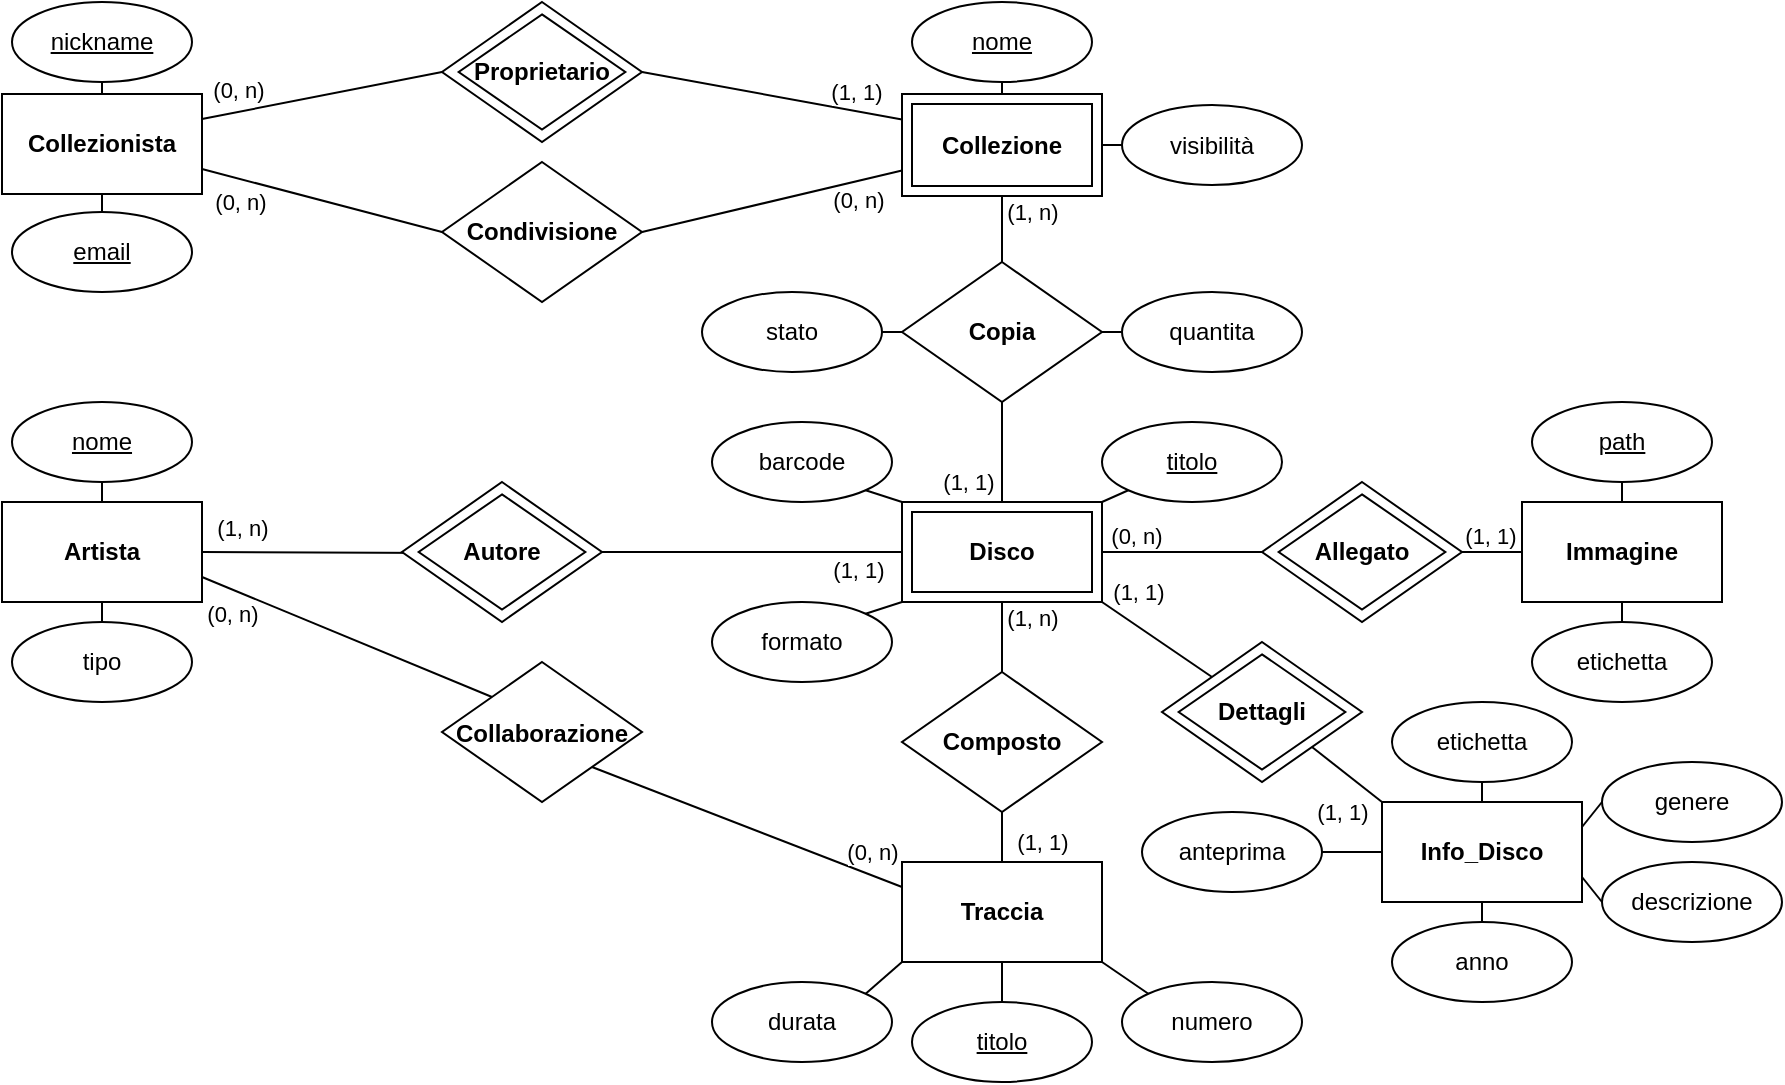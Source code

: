 <mxfile version="21.2.8" type="device">
  <diagram name="Page-1" id="nbumAg16Mz80USyv67v7">
    <mxGraphModel dx="1114" dy="1198" grid="1" gridSize="10" guides="1" tooltips="1" connect="1" arrows="1" fold="1" page="1" pageScale="1" pageWidth="850" pageHeight="1100" math="0" shadow="0">
      <root>
        <mxCell id="0" />
        <mxCell id="1" parent="0" />
        <mxCell id="hZNCGI0Y0nQ4_rWZmWFv-1" value="nickname" style="ellipse;whiteSpace=wrap;html=1;align=center;fontStyle=4;" parent="1" vertex="1">
          <mxGeometry x="75" y="30" width="90" height="40" as="geometry" />
        </mxCell>
        <mxCell id="hZNCGI0Y0nQ4_rWZmWFv-2" value="" style="endArrow=none;html=1;rounded=0;entryX=0.5;entryY=1;entryDx=0;entryDy=0;exitX=0.5;exitY=0;exitDx=0;exitDy=0;" parent="1" source="hZNCGI0Y0nQ4_rWZmWFv-3" target="hZNCGI0Y0nQ4_rWZmWFv-1" edge="1">
          <mxGeometry relative="1" as="geometry">
            <mxPoint x="130" y="141" as="sourcePoint" />
            <mxPoint x="100" y="241" as="targetPoint" />
          </mxGeometry>
        </mxCell>
        <mxCell id="hZNCGI0Y0nQ4_rWZmWFv-3" value="" style="html=1;dashed=0;whiteSpace=wrap;" parent="1" vertex="1">
          <mxGeometry x="70" y="76" width="100" height="50" as="geometry" />
        </mxCell>
        <mxCell id="hZNCGI0Y0nQ4_rWZmWFv-4" value="Collezionista" style="text;html=1;strokeColor=none;fillColor=none;align=center;verticalAlign=middle;whiteSpace=wrap;rounded=0;fontStyle=1;fontSize=12;" parent="1" vertex="1">
          <mxGeometry x="90" y="86" width="60" height="30" as="geometry" />
        </mxCell>
        <mxCell id="hZNCGI0Y0nQ4_rWZmWFv-5" value="&lt;u&gt;email&lt;/u&gt;" style="ellipse;whiteSpace=wrap;html=1;align=center;" parent="1" vertex="1">
          <mxGeometry x="75" y="135" width="90" height="40" as="geometry" />
        </mxCell>
        <mxCell id="hZNCGI0Y0nQ4_rWZmWFv-6" value="" style="endArrow=none;html=1;rounded=0;entryX=0.5;entryY=0;entryDx=0;entryDy=0;exitX=0.5;exitY=1;exitDx=0;exitDy=0;" parent="1" source="hZNCGI0Y0nQ4_rWZmWFv-3" target="hZNCGI0Y0nQ4_rWZmWFv-5" edge="1">
          <mxGeometry relative="1" as="geometry">
            <mxPoint x="200" y="106" as="sourcePoint" />
            <mxPoint x="205" y="171" as="targetPoint" />
          </mxGeometry>
        </mxCell>
        <mxCell id="hZNCGI0Y0nQ4_rWZmWFv-7" value="&lt;u&gt;nome&lt;/u&gt;" style="ellipse;whiteSpace=wrap;html=1;align=center;" parent="1" vertex="1">
          <mxGeometry x="525" y="30" width="90" height="40" as="geometry" />
        </mxCell>
        <mxCell id="hZNCGI0Y0nQ4_rWZmWFv-8" value="" style="endArrow=none;html=1;rounded=0;entryX=0.5;entryY=0;entryDx=0;entryDy=0;exitX=0.5;exitY=1;exitDx=0;exitDy=0;" parent="1" source="hZNCGI0Y0nQ4_rWZmWFv-7" target="hZNCGI0Y0nQ4_rWZmWFv-11" edge="1">
          <mxGeometry relative="1" as="geometry">
            <mxPoint x="800" y="115" as="sourcePoint" />
            <mxPoint x="640" y="105" as="targetPoint" />
          </mxGeometry>
        </mxCell>
        <mxCell id="hZNCGI0Y0nQ4_rWZmWFv-9" value="visibilità" style="ellipse;whiteSpace=wrap;html=1;align=center;" parent="1" vertex="1">
          <mxGeometry x="630" y="81.5" width="90" height="40" as="geometry" />
        </mxCell>
        <mxCell id="hZNCGI0Y0nQ4_rWZmWFv-10" value="" style="endArrow=none;html=1;rounded=0;entryX=1;entryY=0.5;entryDx=0;entryDy=0;exitX=0;exitY=0.5;exitDx=0;exitDy=0;" parent="1" source="hZNCGI0Y0nQ4_rWZmWFv-9" target="hZNCGI0Y0nQ4_rWZmWFv-11" edge="1">
          <mxGeometry relative="1" as="geometry">
            <mxPoint x="750" y="70" as="sourcePoint" />
            <mxPoint x="690" y="130" as="targetPoint" />
          </mxGeometry>
        </mxCell>
        <mxCell id="hZNCGI0Y0nQ4_rWZmWFv-11" value="&lt;b&gt;&lt;font style=&quot;font-size: 12px;&quot;&gt;Collezione&lt;/font&gt;&lt;/b&gt;" style="shape=ext;margin=3;double=1;whiteSpace=wrap;html=1;align=center;" parent="1" vertex="1">
          <mxGeometry x="520" y="76" width="100" height="51" as="geometry" />
        </mxCell>
        <mxCell id="hZNCGI0Y0nQ4_rWZmWFv-12" value="" style="group;fontSize=12;" parent="1" vertex="1" connectable="0">
          <mxGeometry x="290" y="110" width="100" height="70" as="geometry" />
        </mxCell>
        <mxCell id="hZNCGI0Y0nQ4_rWZmWFv-13" value="" style="shape=rhombus;html=1;dashed=0;whiteSpace=wrap;perimeter=rhombusPerimeter;" parent="hZNCGI0Y0nQ4_rWZmWFv-12" vertex="1">
          <mxGeometry width="100" height="70" as="geometry" />
        </mxCell>
        <mxCell id="hZNCGI0Y0nQ4_rWZmWFv-14" value="Condivisione" style="text;html=1;strokeColor=none;fillColor=none;align=center;verticalAlign=middle;whiteSpace=wrap;rounded=0;fontStyle=1;fontSize=12;" parent="hZNCGI0Y0nQ4_rWZmWFv-12" vertex="1">
          <mxGeometry x="25" y="22.647" width="50" height="24.706" as="geometry" />
        </mxCell>
        <mxCell id="hZNCGI0Y0nQ4_rWZmWFv-15" value="" style="group" parent="1" vertex="1" connectable="0">
          <mxGeometry x="290" y="30" width="100" height="70" as="geometry" />
        </mxCell>
        <mxCell id="hZNCGI0Y0nQ4_rWZmWFv-16" value="" style="shape=rhombus;html=1;dashed=0;whiteSpace=wrap;perimeter=rhombusPerimeter;" parent="hZNCGI0Y0nQ4_rWZmWFv-15" vertex="1">
          <mxGeometry width="100" height="70" as="geometry" />
        </mxCell>
        <mxCell id="hZNCGI0Y0nQ4_rWZmWFv-17" value="" style="rhombus;whiteSpace=wrap;html=1;" parent="hZNCGI0Y0nQ4_rWZmWFv-15" vertex="1">
          <mxGeometry x="8.333" y="6.176" width="83.333" height="57.647" as="geometry" />
        </mxCell>
        <mxCell id="hZNCGI0Y0nQ4_rWZmWFv-18" value="Proprietario" style="text;html=1;strokeColor=none;fillColor=none;align=center;verticalAlign=middle;whiteSpace=wrap;rounded=0;fontStyle=1;fontSize=12;" parent="hZNCGI0Y0nQ4_rWZmWFv-15" vertex="1">
          <mxGeometry x="25" y="22.647" width="50" height="24.706" as="geometry" />
        </mxCell>
        <mxCell id="hZNCGI0Y0nQ4_rWZmWFv-19" value="" style="endArrow=none;html=1;rounded=0;entryX=1;entryY=0.25;entryDx=0;entryDy=0;exitX=0;exitY=0.5;exitDx=0;exitDy=0;" parent="1" source="hZNCGI0Y0nQ4_rWZmWFv-16" target="hZNCGI0Y0nQ4_rWZmWFv-3" edge="1">
          <mxGeometry relative="1" as="geometry">
            <mxPoint x="310" y="63" as="sourcePoint" />
            <mxPoint x="170" y="89" as="targetPoint" />
          </mxGeometry>
        </mxCell>
        <mxCell id="hZNCGI0Y0nQ4_rWZmWFv-20" value="(0, n)" style="edgeLabel;html=1;align=center;verticalAlign=middle;resizable=0;points=[];" parent="hZNCGI0Y0nQ4_rWZmWFv-19" vertex="1" connectable="0">
          <mxGeometry x="0.687" y="1" relative="1" as="geometry">
            <mxPoint x="-1" y="-12" as="offset" />
          </mxGeometry>
        </mxCell>
        <mxCell id="hZNCGI0Y0nQ4_rWZmWFv-21" value="" style="endArrow=none;html=1;rounded=0;entryX=1;entryY=0.75;entryDx=0;entryDy=0;exitX=0;exitY=0.5;exitDx=0;exitDy=0;" parent="1" source="hZNCGI0Y0nQ4_rWZmWFv-13" target="hZNCGI0Y0nQ4_rWZmWFv-3" edge="1">
          <mxGeometry relative="1" as="geometry">
            <mxPoint x="320" y="73" as="sourcePoint" />
            <mxPoint x="180" y="99" as="targetPoint" />
          </mxGeometry>
        </mxCell>
        <mxCell id="hZNCGI0Y0nQ4_rWZmWFv-22" value="(0, n)" style="edgeLabel;html=1;align=center;verticalAlign=middle;resizable=0;points=[];" parent="hZNCGI0Y0nQ4_rWZmWFv-21" vertex="1" connectable="0">
          <mxGeometry x="0.516" y="4" relative="1" as="geometry">
            <mxPoint x="-9" y="5" as="offset" />
          </mxGeometry>
        </mxCell>
        <mxCell id="hZNCGI0Y0nQ4_rWZmWFv-23" value="" style="endArrow=none;html=1;rounded=0;entryX=0;entryY=0.25;entryDx=0;entryDy=0;exitX=1;exitY=0.5;exitDx=0;exitDy=0;" parent="1" source="hZNCGI0Y0nQ4_rWZmWFv-16" target="hZNCGI0Y0nQ4_rWZmWFv-11" edge="1">
          <mxGeometry relative="1" as="geometry">
            <mxPoint x="330" y="83" as="sourcePoint" />
            <mxPoint x="190" y="109" as="targetPoint" />
          </mxGeometry>
        </mxCell>
        <mxCell id="hZNCGI0Y0nQ4_rWZmWFv-24" value="(1, 1)" style="edgeLabel;html=1;align=center;verticalAlign=middle;resizable=0;points=[];" parent="hZNCGI0Y0nQ4_rWZmWFv-23" vertex="1" connectable="0">
          <mxGeometry x="0.294" y="-1" relative="1" as="geometry">
            <mxPoint x="23" y="-7" as="offset" />
          </mxGeometry>
        </mxCell>
        <mxCell id="hZNCGI0Y0nQ4_rWZmWFv-25" value="" style="endArrow=none;html=1;rounded=0;entryX=1;entryY=0.5;entryDx=0;entryDy=0;exitX=0;exitY=0.75;exitDx=0;exitDy=0;" parent="1" source="hZNCGI0Y0nQ4_rWZmWFv-11" target="hZNCGI0Y0nQ4_rWZmWFv-13" edge="1">
          <mxGeometry relative="1" as="geometry">
            <mxPoint x="340" y="93" as="sourcePoint" />
            <mxPoint x="200" y="119" as="targetPoint" />
          </mxGeometry>
        </mxCell>
        <mxCell id="hZNCGI0Y0nQ4_rWZmWFv-26" value="(0, n)" style="edgeLabel;html=1;align=center;verticalAlign=middle;resizable=0;points=[];" parent="hZNCGI0Y0nQ4_rWZmWFv-25" vertex="1" connectable="0">
          <mxGeometry x="-0.518" y="1" relative="1" as="geometry">
            <mxPoint x="9" y="6" as="offset" />
          </mxGeometry>
        </mxCell>
        <mxCell id="hZNCGI0Y0nQ4_rWZmWFv-27" value="&lt;b&gt;&lt;font style=&quot;font-size: 12px;&quot;&gt;Disco&lt;/font&gt;&lt;/b&gt;" style="shape=ext;margin=3;double=1;whiteSpace=wrap;html=1;align=center;" parent="1" vertex="1">
          <mxGeometry x="520" y="280" width="100" height="50" as="geometry" />
        </mxCell>
        <mxCell id="hZNCGI0Y0nQ4_rWZmWFv-28" value="" style="group" parent="1" vertex="1" connectable="0">
          <mxGeometry x="520" y="160" width="100" height="70" as="geometry" />
        </mxCell>
        <mxCell id="hZNCGI0Y0nQ4_rWZmWFv-29" value="" style="shape=rhombus;html=1;dashed=0;whiteSpace=wrap;perimeter=rhombusPerimeter;" parent="hZNCGI0Y0nQ4_rWZmWFv-28" vertex="1">
          <mxGeometry width="100.0" height="70" as="geometry" />
        </mxCell>
        <mxCell id="hZNCGI0Y0nQ4_rWZmWFv-30" value="&lt;font style=&quot;font-size: 12px;&quot;&gt;Copia&lt;/font&gt;" style="text;html=1;strokeColor=none;fillColor=none;align=center;verticalAlign=middle;whiteSpace=wrap;rounded=0;fontStyle=1;fontSize=12;" parent="hZNCGI0Y0nQ4_rWZmWFv-28" vertex="1">
          <mxGeometry x="25.0" y="22.647" width="50.0" height="24.706" as="geometry" />
        </mxCell>
        <mxCell id="hZNCGI0Y0nQ4_rWZmWFv-31" value="" style="endArrow=none;html=1;rounded=0;entryX=0.5;entryY=0;entryDx=0;entryDy=0;exitX=0.5;exitY=1;exitDx=0;exitDy=0;" parent="1" source="hZNCGI0Y0nQ4_rWZmWFv-11" target="hZNCGI0Y0nQ4_rWZmWFv-29" edge="1">
          <mxGeometry relative="1" as="geometry">
            <mxPoint x="530" y="124" as="sourcePoint" />
            <mxPoint x="400" y="155" as="targetPoint" />
          </mxGeometry>
        </mxCell>
        <mxCell id="hZNCGI0Y0nQ4_rWZmWFv-32" value="(1, n)" style="edgeLabel;html=1;align=center;verticalAlign=middle;resizable=0;points=[];" parent="hZNCGI0Y0nQ4_rWZmWFv-31" vertex="1" connectable="0">
          <mxGeometry x="-0.455" relative="1" as="geometry">
            <mxPoint x="15" y="-1" as="offset" />
          </mxGeometry>
        </mxCell>
        <mxCell id="hZNCGI0Y0nQ4_rWZmWFv-33" value="" style="endArrow=none;html=1;rounded=0;entryX=0.5;entryY=0;entryDx=0;entryDy=0;exitX=0.5;exitY=1;exitDx=0;exitDy=0;" parent="1" source="hZNCGI0Y0nQ4_rWZmWFv-29" target="hZNCGI0Y0nQ4_rWZmWFv-27" edge="1">
          <mxGeometry relative="1" as="geometry">
            <mxPoint x="540" y="134" as="sourcePoint" />
            <mxPoint x="410" y="165" as="targetPoint" />
          </mxGeometry>
        </mxCell>
        <mxCell id="hZNCGI0Y0nQ4_rWZmWFv-34" value="(1, 1)" style="edgeLabel;html=1;align=center;verticalAlign=middle;resizable=0;points=[];" parent="hZNCGI0Y0nQ4_rWZmWFv-33" vertex="1" connectable="0">
          <mxGeometry x="0.44" y="1" relative="1" as="geometry">
            <mxPoint x="-18" y="4" as="offset" />
          </mxGeometry>
        </mxCell>
        <mxCell id="hZNCGI0Y0nQ4_rWZmWFv-35" value="stato" style="ellipse;whiteSpace=wrap;html=1;align=center;" parent="1" vertex="1">
          <mxGeometry x="420" y="175" width="90" height="40" as="geometry" />
        </mxCell>
        <mxCell id="hZNCGI0Y0nQ4_rWZmWFv-36" value="" style="endArrow=none;html=1;rounded=0;entryX=0;entryY=0.5;entryDx=0;entryDy=0;exitX=1;exitY=0.5;exitDx=0;exitDy=0;" parent="1" source="hZNCGI0Y0nQ4_rWZmWFv-35" target="hZNCGI0Y0nQ4_rWZmWFv-29" edge="1">
          <mxGeometry relative="1" as="geometry">
            <mxPoint x="650" y="112" as="sourcePoint" />
            <mxPoint x="630" y="112" as="targetPoint" />
          </mxGeometry>
        </mxCell>
        <mxCell id="hZNCGI0Y0nQ4_rWZmWFv-39" value="barcode" style="ellipse;whiteSpace=wrap;html=1;align=center;" parent="1" vertex="1">
          <mxGeometry x="425" y="240" width="90" height="40" as="geometry" />
        </mxCell>
        <mxCell id="hZNCGI0Y0nQ4_rWZmWFv-45" value="&lt;u&gt;titolo&lt;/u&gt;" style="ellipse;whiteSpace=wrap;html=1;align=center;" parent="1" vertex="1">
          <mxGeometry x="620" y="240" width="90" height="40" as="geometry" />
        </mxCell>
        <mxCell id="hZNCGI0Y0nQ4_rWZmWFv-46" value="" style="endArrow=none;html=1;rounded=0;entryX=1;entryY=0;entryDx=0;entryDy=0;exitX=0;exitY=1;exitDx=0;exitDy=0;" parent="1" source="hZNCGI0Y0nQ4_rWZmWFv-45" target="hZNCGI0Y0nQ4_rWZmWFv-27" edge="1">
          <mxGeometry relative="1" as="geometry">
            <mxPoint x="650" y="205" as="sourcePoint" />
            <mxPoint x="630" y="205" as="targetPoint" />
          </mxGeometry>
        </mxCell>
        <mxCell id="hZNCGI0Y0nQ4_rWZmWFv-50" value="" style="group" parent="1" vertex="1" connectable="0">
          <mxGeometry x="70" y="280" width="100" height="50" as="geometry" />
        </mxCell>
        <mxCell id="hZNCGI0Y0nQ4_rWZmWFv-51" value="" style="html=1;dashed=0;whiteSpace=wrap;" parent="hZNCGI0Y0nQ4_rWZmWFv-50" vertex="1">
          <mxGeometry width="100" height="50" as="geometry" />
        </mxCell>
        <mxCell id="hZNCGI0Y0nQ4_rWZmWFv-52" value="&lt;b style=&quot;font-size: 12px;&quot;&gt;&lt;font style=&quot;font-size: 12px;&quot;&gt;Artista&lt;/font&gt;&lt;/b&gt;" style="text;html=1;strokeColor=none;fillColor=none;align=center;verticalAlign=middle;whiteSpace=wrap;rounded=0;fontSize=12;" parent="hZNCGI0Y0nQ4_rWZmWFv-50" vertex="1">
          <mxGeometry x="20" y="10" width="60" height="30" as="geometry" />
        </mxCell>
        <mxCell id="hZNCGI0Y0nQ4_rWZmWFv-53" value="" style="endArrow=none;html=1;rounded=0;entryX=1;entryY=0.5;entryDx=0;entryDy=0;exitX=0;exitY=0.5;exitDx=0;exitDy=0;" parent="1" target="hZNCGI0Y0nQ4_rWZmWFv-51" edge="1">
          <mxGeometry relative="1" as="geometry">
            <mxPoint x="290" y="305.5" as="sourcePoint" />
            <mxPoint x="160" y="394" as="targetPoint" />
          </mxGeometry>
        </mxCell>
        <mxCell id="hZNCGI0Y0nQ4_rWZmWFv-54" value="(1, n)" style="edgeLabel;html=1;align=center;verticalAlign=middle;resizable=0;points=[];" parent="hZNCGI0Y0nQ4_rWZmWFv-53" vertex="1" connectable="0">
          <mxGeometry x="0.667" y="1" relative="1" as="geometry">
            <mxPoint y="-13" as="offset" />
          </mxGeometry>
        </mxCell>
        <mxCell id="hZNCGI0Y0nQ4_rWZmWFv-55" value="" style="endArrow=none;html=1;rounded=0;entryX=1;entryY=0.5;entryDx=0;entryDy=0;exitX=0;exitY=0.5;exitDx=0;exitDy=0;" parent="1" source="hZNCGI0Y0nQ4_rWZmWFv-27" target="hZNCGI0Y0nQ4_rWZmWFv-58" edge="1">
          <mxGeometry relative="1" as="geometry">
            <mxPoint x="510" y="374" as="sourcePoint" />
            <mxPoint x="390" y="285.5" as="targetPoint" />
          </mxGeometry>
        </mxCell>
        <mxCell id="hZNCGI0Y0nQ4_rWZmWFv-56" value="(1, 1)" style="edgeLabel;html=1;align=center;verticalAlign=middle;resizable=0;points=[];" parent="hZNCGI0Y0nQ4_rWZmWFv-55" vertex="1" connectable="0">
          <mxGeometry x="-0.708" y="2" relative="1" as="geometry">
            <mxPoint y="7" as="offset" />
          </mxGeometry>
        </mxCell>
        <mxCell id="hZNCGI0Y0nQ4_rWZmWFv-57" value="" style="group" parent="1" vertex="1" connectable="0">
          <mxGeometry x="270" y="270" width="100" height="70" as="geometry" />
        </mxCell>
        <mxCell id="hZNCGI0Y0nQ4_rWZmWFv-58" value="" style="shape=rhombus;html=1;dashed=0;whiteSpace=wrap;perimeter=rhombusPerimeter;" parent="hZNCGI0Y0nQ4_rWZmWFv-57" vertex="1">
          <mxGeometry width="100.0" height="70" as="geometry" />
        </mxCell>
        <mxCell id="hZNCGI0Y0nQ4_rWZmWFv-59" value="" style="rhombus;whiteSpace=wrap;html=1;" parent="hZNCGI0Y0nQ4_rWZmWFv-57" vertex="1">
          <mxGeometry x="8.333" y="6.176" width="83.333" height="57.647" as="geometry" />
        </mxCell>
        <mxCell id="hZNCGI0Y0nQ4_rWZmWFv-60" value="Autore" style="text;html=1;strokeColor=none;fillColor=none;align=center;verticalAlign=middle;whiteSpace=wrap;rounded=0;fontStyle=1;fontSize=12;" parent="hZNCGI0Y0nQ4_rWZmWFv-57" vertex="1">
          <mxGeometry x="25.0" y="22.647" width="50.0" height="24.706" as="geometry" />
        </mxCell>
        <mxCell id="hZNCGI0Y0nQ4_rWZmWFv-61" value="&lt;u&gt;nome&lt;/u&gt;" style="ellipse;whiteSpace=wrap;html=1;align=center;" parent="1" vertex="1">
          <mxGeometry x="75" y="230" width="90" height="40" as="geometry" />
        </mxCell>
        <mxCell id="hZNCGI0Y0nQ4_rWZmWFv-62" value="" style="endArrow=none;html=1;rounded=0;entryX=0.5;entryY=1;entryDx=0;entryDy=0;exitX=0.5;exitY=0;exitDx=0;exitDy=0;" parent="1" source="hZNCGI0Y0nQ4_rWZmWFv-51" target="hZNCGI0Y0nQ4_rWZmWFv-61" edge="1">
          <mxGeometry relative="1" as="geometry">
            <mxPoint x="285" y="236" as="sourcePoint" />
            <mxPoint x="370" y="281" as="targetPoint" />
          </mxGeometry>
        </mxCell>
        <mxCell id="hZNCGI0Y0nQ4_rWZmWFv-72" value="" style="group" parent="1" vertex="1" connectable="0">
          <mxGeometry x="520" y="460" width="100" height="50" as="geometry" />
        </mxCell>
        <mxCell id="hZNCGI0Y0nQ4_rWZmWFv-73" value="" style="html=1;dashed=0;whiteSpace=wrap;" parent="hZNCGI0Y0nQ4_rWZmWFv-72" vertex="1">
          <mxGeometry width="100" height="50" as="geometry" />
        </mxCell>
        <mxCell id="hZNCGI0Y0nQ4_rWZmWFv-74" value="&lt;b style=&quot;font-size: 12px;&quot;&gt;&lt;font style=&quot;font-size: 12px;&quot;&gt;Traccia&lt;/font&gt;&lt;/b&gt;" style="text;html=1;strokeColor=none;fillColor=none;align=center;verticalAlign=middle;whiteSpace=wrap;rounded=0;fontSize=12;" parent="hZNCGI0Y0nQ4_rWZmWFv-72" vertex="1">
          <mxGeometry x="20" y="10" width="60" height="30" as="geometry" />
        </mxCell>
        <mxCell id="hZNCGI0Y0nQ4_rWZmWFv-75" value="" style="group" parent="1" vertex="1" connectable="0">
          <mxGeometry x="520" y="365" width="100" height="70" as="geometry" />
        </mxCell>
        <mxCell id="hZNCGI0Y0nQ4_rWZmWFv-76" value="" style="shape=rhombus;html=1;dashed=0;whiteSpace=wrap;perimeter=rhombusPerimeter;" parent="hZNCGI0Y0nQ4_rWZmWFv-75" vertex="1">
          <mxGeometry width="100.0" height="70" as="geometry" />
        </mxCell>
        <mxCell id="hZNCGI0Y0nQ4_rWZmWFv-77" value="&lt;font style=&quot;font-size: 12px;&quot;&gt;Composto&lt;/font&gt;" style="text;html=1;strokeColor=none;fillColor=none;align=center;verticalAlign=middle;whiteSpace=wrap;rounded=0;fontStyle=1;fontSize=12;" parent="hZNCGI0Y0nQ4_rWZmWFv-75" vertex="1">
          <mxGeometry x="25.0" y="22.647" width="50.0" height="24.706" as="geometry" />
        </mxCell>
        <mxCell id="hZNCGI0Y0nQ4_rWZmWFv-78" value="" style="endArrow=none;html=1;rounded=0;entryX=0.5;entryY=1;entryDx=0;entryDy=0;exitX=0.5;exitY=0;exitDx=0;exitDy=0;" parent="1" source="hZNCGI0Y0nQ4_rWZmWFv-76" target="hZNCGI0Y0nQ4_rWZmWFv-27" edge="1">
          <mxGeometry relative="1" as="geometry">
            <mxPoint x="440" y="370" as="sourcePoint" />
            <mxPoint x="453" y="376" as="targetPoint" />
          </mxGeometry>
        </mxCell>
        <mxCell id="hZNCGI0Y0nQ4_rWZmWFv-79" value="(1, n)" style="edgeLabel;html=1;align=center;verticalAlign=middle;resizable=0;points=[];" parent="hZNCGI0Y0nQ4_rWZmWFv-78" vertex="1" connectable="0">
          <mxGeometry x="0.406" y="-1" relative="1" as="geometry">
            <mxPoint x="14" y="-3" as="offset" />
          </mxGeometry>
        </mxCell>
        <mxCell id="hZNCGI0Y0nQ4_rWZmWFv-80" value="(1, 1)" style="endArrow=none;html=1;rounded=0;entryX=0.5;entryY=0;entryDx=0;entryDy=0;exitX=0.5;exitY=1;exitDx=0;exitDy=0;" parent="1" source="hZNCGI0Y0nQ4_rWZmWFv-76" target="hZNCGI0Y0nQ4_rWZmWFv-73" edge="1">
          <mxGeometry x="0.2" y="20" relative="1" as="geometry">
            <mxPoint x="609" y="435" as="sourcePoint" />
            <mxPoint x="609" y="460" as="targetPoint" />
            <mxPoint as="offset" />
          </mxGeometry>
        </mxCell>
        <mxCell id="hZNCGI0Y0nQ4_rWZmWFv-81" value="numero" style="ellipse;whiteSpace=wrap;html=1;align=center;" parent="1" vertex="1">
          <mxGeometry x="630" y="520" width="90" height="40" as="geometry" />
        </mxCell>
        <mxCell id="hZNCGI0Y0nQ4_rWZmWFv-82" value="&lt;u&gt;titolo&lt;/u&gt;" style="ellipse;whiteSpace=wrap;html=1;align=center;" parent="1" vertex="1">
          <mxGeometry x="525" y="530" width="90" height="40" as="geometry" />
        </mxCell>
        <mxCell id="hZNCGI0Y0nQ4_rWZmWFv-83" value="durata" style="ellipse;whiteSpace=wrap;html=1;align=center;" parent="1" vertex="1">
          <mxGeometry x="425" y="520" width="90" height="40" as="geometry" />
        </mxCell>
        <mxCell id="hZNCGI0Y0nQ4_rWZmWFv-84" value="" style="endArrow=none;html=1;rounded=0;exitX=0.5;exitY=0;exitDx=0;exitDy=0;entryX=0.5;entryY=1;entryDx=0;entryDy=0;" parent="1" source="hZNCGI0Y0nQ4_rWZmWFv-82" target="hZNCGI0Y0nQ4_rWZmWFv-73" edge="1">
          <mxGeometry relative="1" as="geometry">
            <mxPoint x="680" y="490" as="sourcePoint" />
            <mxPoint x="570" y="520" as="targetPoint" />
          </mxGeometry>
        </mxCell>
        <mxCell id="hZNCGI0Y0nQ4_rWZmWFv-85" value="" style="endArrow=none;html=1;rounded=0;entryX=1;entryY=0;entryDx=0;entryDy=0;exitX=0;exitY=1;exitDx=0;exitDy=0;" parent="1" source="hZNCGI0Y0nQ4_rWZmWFv-73" target="hZNCGI0Y0nQ4_rWZmWFv-83" edge="1">
          <mxGeometry relative="1" as="geometry">
            <mxPoint x="680" y="540" as="sourcePoint" />
            <mxPoint x="680" y="579" as="targetPoint" />
          </mxGeometry>
        </mxCell>
        <mxCell id="hZNCGI0Y0nQ4_rWZmWFv-86" value="" style="endArrow=none;html=1;rounded=0;entryX=0;entryY=0;entryDx=0;entryDy=0;exitX=1;exitY=1;exitDx=0;exitDy=0;" parent="1" source="hZNCGI0Y0nQ4_rWZmWFv-73" target="hZNCGI0Y0nQ4_rWZmWFv-81" edge="1">
          <mxGeometry relative="1" as="geometry">
            <mxPoint x="740" y="530" as="sourcePoint" />
            <mxPoint x="740" y="569" as="targetPoint" />
          </mxGeometry>
        </mxCell>
        <mxCell id="hZNCGI0Y0nQ4_rWZmWFv-88" value="" style="endArrow=none;html=1;rounded=0;entryX=1;entryY=1;entryDx=0;entryDy=0;exitX=0;exitY=0;exitDx=0;exitDy=0;" parent="1" source="hZNCGI0Y0nQ4_rWZmWFv-27" target="hZNCGI0Y0nQ4_rWZmWFv-39" edge="1">
          <mxGeometry relative="1" as="geometry">
            <mxPoint x="450" y="410" as="sourcePoint" />
            <mxPoint x="458" y="426" as="targetPoint" />
          </mxGeometry>
        </mxCell>
        <mxCell id="hZNCGI0Y0nQ4_rWZmWFv-91" value="" style="group" parent="1" vertex="1" connectable="0">
          <mxGeometry x="290" y="360" width="100" height="70" as="geometry" />
        </mxCell>
        <mxCell id="hZNCGI0Y0nQ4_rWZmWFv-92" value="" style="shape=rhombus;html=1;dashed=0;whiteSpace=wrap;perimeter=rhombusPerimeter;" parent="hZNCGI0Y0nQ4_rWZmWFv-91" vertex="1">
          <mxGeometry width="100" height="70" as="geometry" />
        </mxCell>
        <mxCell id="hZNCGI0Y0nQ4_rWZmWFv-93" value="&lt;font style=&quot;font-size: 12px;&quot;&gt;Collaborazione&lt;/font&gt;" style="text;html=1;strokeColor=none;fillColor=none;align=center;verticalAlign=middle;whiteSpace=wrap;rounded=0;fontStyle=1;fontSize=14;" parent="hZNCGI0Y0nQ4_rWZmWFv-91" vertex="1">
          <mxGeometry x="25" y="22.647" width="50" height="24.706" as="geometry" />
        </mxCell>
        <mxCell id="hZNCGI0Y0nQ4_rWZmWFv-94" value="" style="endArrow=none;html=1;rounded=0;entryX=1;entryY=1;entryDx=0;entryDy=0;exitX=0;exitY=0.25;exitDx=0;exitDy=0;" parent="1" source="hZNCGI0Y0nQ4_rWZmWFv-73" target="hZNCGI0Y0nQ4_rWZmWFv-92" edge="1">
          <mxGeometry relative="1" as="geometry">
            <mxPoint x="390" y="490" as="sourcePoint" />
            <mxPoint x="255" y="414" as="targetPoint" />
          </mxGeometry>
        </mxCell>
        <mxCell id="hZNCGI0Y0nQ4_rWZmWFv-95" value="(0, n)" style="edgeLabel;html=1;align=center;verticalAlign=middle;resizable=0;points=[];" parent="hZNCGI0Y0nQ4_rWZmWFv-94" vertex="1" connectable="0">
          <mxGeometry x="-0.524" y="-2" relative="1" as="geometry">
            <mxPoint x="21" y="-2" as="offset" />
          </mxGeometry>
        </mxCell>
        <mxCell id="hZNCGI0Y0nQ4_rWZmWFv-96" value="" style="endArrow=none;html=1;rounded=0;entryX=0;entryY=0;entryDx=0;entryDy=0;exitX=1;exitY=0.75;exitDx=0;exitDy=0;" parent="1" source="hZNCGI0Y0nQ4_rWZmWFv-51" target="hZNCGI0Y0nQ4_rWZmWFv-92" edge="1">
          <mxGeometry relative="1" as="geometry">
            <mxPoint x="300" y="490" as="sourcePoint" />
            <mxPoint x="165" y="414" as="targetPoint" />
          </mxGeometry>
        </mxCell>
        <mxCell id="hZNCGI0Y0nQ4_rWZmWFv-97" value="(0, n)" style="edgeLabel;html=1;align=center;verticalAlign=middle;resizable=0;points=[];" parent="hZNCGI0Y0nQ4_rWZmWFv-96" vertex="1" connectable="0">
          <mxGeometry x="-0.494" y="1" relative="1" as="geometry">
            <mxPoint x="-22" y="4" as="offset" />
          </mxGeometry>
        </mxCell>
        <mxCell id="hZNCGI0Y0nQ4_rWZmWFv-98" value="tipo" style="ellipse;whiteSpace=wrap;html=1;align=center;" parent="1" vertex="1">
          <mxGeometry x="75" y="340" width="90" height="40" as="geometry" />
        </mxCell>
        <mxCell id="hZNCGI0Y0nQ4_rWZmWFv-99" value="" style="endArrow=none;html=1;rounded=0;entryX=0.5;entryY=1;entryDx=0;entryDy=0;exitX=0.5;exitY=0;exitDx=0;exitDy=0;" parent="1" source="hZNCGI0Y0nQ4_rWZmWFv-98" target="hZNCGI0Y0nQ4_rWZmWFv-51" edge="1">
          <mxGeometry relative="1" as="geometry">
            <mxPoint x="300" y="315.5" as="sourcePoint" />
            <mxPoint x="180" y="315" as="targetPoint" />
          </mxGeometry>
        </mxCell>
        <mxCell id="pCPA5Jc2Oguk0K-C-mU--1" value="formato" style="ellipse;whiteSpace=wrap;html=1;align=center;" parent="1" vertex="1">
          <mxGeometry x="425" y="330" width="90" height="40" as="geometry" />
        </mxCell>
        <mxCell id="pCPA5Jc2Oguk0K-C-mU--2" value="" style="endArrow=none;html=1;rounded=0;entryX=1;entryY=0;entryDx=0;entryDy=0;exitX=0;exitY=1;exitDx=0;exitDy=0;" parent="1" source="hZNCGI0Y0nQ4_rWZmWFv-27" target="pCPA5Jc2Oguk0K-C-mU--1" edge="1">
          <mxGeometry relative="1" as="geometry">
            <mxPoint x="690" y="300" as="sourcePoint" />
            <mxPoint x="677" y="306" as="targetPoint" />
          </mxGeometry>
        </mxCell>
        <mxCell id="pCPA5Jc2Oguk0K-C-mU--3" value="" style="group" parent="1" vertex="1" connectable="0">
          <mxGeometry x="700" y="270" width="100" height="70" as="geometry" />
        </mxCell>
        <mxCell id="pCPA5Jc2Oguk0K-C-mU--4" value="" style="shape=rhombus;html=1;dashed=0;whiteSpace=wrap;perimeter=rhombusPerimeter;" parent="pCPA5Jc2Oguk0K-C-mU--3" vertex="1">
          <mxGeometry width="100" height="70" as="geometry" />
        </mxCell>
        <mxCell id="pCPA5Jc2Oguk0K-C-mU--5" value="" style="rhombus;whiteSpace=wrap;html=1;" parent="pCPA5Jc2Oguk0K-C-mU--3" vertex="1">
          <mxGeometry x="8.333" y="6.176" width="83.333" height="57.647" as="geometry" />
        </mxCell>
        <mxCell id="pCPA5Jc2Oguk0K-C-mU--6" value="Allegato" style="text;html=1;strokeColor=none;fillColor=none;align=center;verticalAlign=middle;whiteSpace=wrap;rounded=0;fontStyle=1;fontSize=12;" parent="pCPA5Jc2Oguk0K-C-mU--3" vertex="1">
          <mxGeometry x="25" y="22.647" width="50" height="24.706" as="geometry" />
        </mxCell>
        <mxCell id="pCPA5Jc2Oguk0K-C-mU--7" value="" style="endArrow=none;html=1;rounded=0;entryX=0;entryY=0.5;entryDx=0;entryDy=0;exitX=1;exitY=0.5;exitDx=0;exitDy=0;" parent="1" source="hZNCGI0Y0nQ4_rWZmWFv-27" target="pCPA5Jc2Oguk0K-C-mU--4" edge="1">
          <mxGeometry relative="1" as="geometry">
            <mxPoint x="670" y="397.5" as="sourcePoint" />
            <mxPoint x="840" y="431.25" as="targetPoint" />
          </mxGeometry>
        </mxCell>
        <mxCell id="pCPA5Jc2Oguk0K-C-mU--16" value="(0, n)" style="edgeLabel;html=1;align=center;verticalAlign=middle;resizable=0;points=[];" parent="pCPA5Jc2Oguk0K-C-mU--7" vertex="1" connectable="0">
          <mxGeometry x="-0.6" y="-3" relative="1" as="geometry">
            <mxPoint x="1" y="-11" as="offset" />
          </mxGeometry>
        </mxCell>
        <mxCell id="pCPA5Jc2Oguk0K-C-mU--8" value="" style="group" parent="1" vertex="1" connectable="0">
          <mxGeometry x="830" y="280" width="100" height="50" as="geometry" />
        </mxCell>
        <mxCell id="pCPA5Jc2Oguk0K-C-mU--9" value="" style="html=1;dashed=0;whiteSpace=wrap;" parent="pCPA5Jc2Oguk0K-C-mU--8" vertex="1">
          <mxGeometry width="100" height="50" as="geometry" />
        </mxCell>
        <mxCell id="pCPA5Jc2Oguk0K-C-mU--10" value="&lt;b style=&quot;font-size: 12px;&quot;&gt;&lt;font style=&quot;font-size: 12px;&quot;&gt;Immagine&lt;/font&gt;&lt;/b&gt;" style="text;html=1;strokeColor=none;fillColor=none;align=center;verticalAlign=middle;whiteSpace=wrap;rounded=0;fontSize=12;" parent="pCPA5Jc2Oguk0K-C-mU--8" vertex="1">
          <mxGeometry x="20" y="10" width="60" height="30" as="geometry" />
        </mxCell>
        <mxCell id="pCPA5Jc2Oguk0K-C-mU--13" value="" style="endArrow=none;html=1;rounded=0;entryX=0;entryY=0.5;entryDx=0;entryDy=0;exitX=1;exitY=0.5;exitDx=0;exitDy=0;" parent="1" source="pCPA5Jc2Oguk0K-C-mU--4" target="pCPA5Jc2Oguk0K-C-mU--9" edge="1">
          <mxGeometry relative="1" as="geometry">
            <mxPoint x="630" y="315" as="sourcePoint" />
            <mxPoint x="700" y="315" as="targetPoint" />
          </mxGeometry>
        </mxCell>
        <mxCell id="pCPA5Jc2Oguk0K-C-mU--17" value="(1, 1)" style="edgeLabel;html=1;align=center;verticalAlign=middle;resizable=0;points=[];" parent="pCPA5Jc2Oguk0K-C-mU--13" vertex="1" connectable="0">
          <mxGeometry x="0.3" y="1" relative="1" as="geometry">
            <mxPoint x="-6" y="-7" as="offset" />
          </mxGeometry>
        </mxCell>
        <mxCell id="pCPA5Jc2Oguk0K-C-mU--14" value="&lt;u&gt;path&lt;/u&gt;" style="ellipse;whiteSpace=wrap;html=1;align=center;" parent="1" vertex="1">
          <mxGeometry x="835" y="230" width="90" height="40" as="geometry" />
        </mxCell>
        <mxCell id="pCPA5Jc2Oguk0K-C-mU--15" value="etichetta" style="ellipse;whiteSpace=wrap;html=1;align=center;" parent="1" vertex="1">
          <mxGeometry x="835" y="340" width="90" height="40" as="geometry" />
        </mxCell>
        <mxCell id="pCPA5Jc2Oguk0K-C-mU--18" value="" style="endArrow=none;html=1;rounded=0;entryX=0.5;entryY=1;entryDx=0;entryDy=0;exitX=0.5;exitY=0;exitDx=0;exitDy=0;" parent="1" source="pCPA5Jc2Oguk0K-C-mU--15" target="pCPA5Jc2Oguk0K-C-mU--9" edge="1">
          <mxGeometry relative="1" as="geometry">
            <mxPoint x="1025" y="425" as="sourcePoint" />
            <mxPoint x="1025" y="390" as="targetPoint" />
          </mxGeometry>
        </mxCell>
        <mxCell id="pCPA5Jc2Oguk0K-C-mU--19" value="" style="endArrow=none;html=1;rounded=0;entryX=0.5;entryY=1;entryDx=0;entryDy=0;exitX=0.5;exitY=0;exitDx=0;exitDy=0;" parent="1" source="pCPA5Jc2Oguk0K-C-mU--9" target="pCPA5Jc2Oguk0K-C-mU--14" edge="1">
          <mxGeometry relative="1" as="geometry">
            <mxPoint x="1035" y="435" as="sourcePoint" />
            <mxPoint x="1035" y="400" as="targetPoint" />
          </mxGeometry>
        </mxCell>
        <mxCell id="pCPA5Jc2Oguk0K-C-mU--25" value="" style="group" parent="1" vertex="1" connectable="0">
          <mxGeometry x="650" y="350" width="100" height="70" as="geometry" />
        </mxCell>
        <mxCell id="pCPA5Jc2Oguk0K-C-mU--26" value="" style="shape=rhombus;html=1;dashed=0;whiteSpace=wrap;perimeter=rhombusPerimeter;" parent="pCPA5Jc2Oguk0K-C-mU--25" vertex="1">
          <mxGeometry width="100" height="70" as="geometry" />
        </mxCell>
        <mxCell id="pCPA5Jc2Oguk0K-C-mU--27" value="" style="rhombus;whiteSpace=wrap;html=1;" parent="pCPA5Jc2Oguk0K-C-mU--25" vertex="1">
          <mxGeometry x="8.333" y="6.176" width="83.333" height="57.647" as="geometry" />
        </mxCell>
        <mxCell id="pCPA5Jc2Oguk0K-C-mU--28" value="Dettagli" style="text;html=1;strokeColor=none;fillColor=none;align=center;verticalAlign=middle;whiteSpace=wrap;rounded=0;fontStyle=1;fontSize=12;" parent="pCPA5Jc2Oguk0K-C-mU--25" vertex="1">
          <mxGeometry x="25" y="22.647" width="50" height="24.706" as="geometry" />
        </mxCell>
        <mxCell id="pCPA5Jc2Oguk0K-C-mU--29" value="" style="endArrow=none;html=1;rounded=0;entryX=0;entryY=0;entryDx=0;entryDy=0;exitX=1;exitY=1;exitDx=0;exitDy=0;" parent="1" source="hZNCGI0Y0nQ4_rWZmWFv-27" target="pCPA5Jc2Oguk0K-C-mU--26" edge="1">
          <mxGeometry relative="1" as="geometry">
            <mxPoint x="670" y="410" as="sourcePoint" />
            <mxPoint x="720" y="501.25" as="targetPoint" />
          </mxGeometry>
        </mxCell>
        <mxCell id="pCPA5Jc2Oguk0K-C-mU--34" value="(1, 1)" style="edgeLabel;html=1;align=center;verticalAlign=middle;resizable=0;points=[];" parent="pCPA5Jc2Oguk0K-C-mU--29" vertex="1" connectable="0">
          <mxGeometry x="-0.673" relative="1" as="geometry">
            <mxPoint x="9" y="-11" as="offset" />
          </mxGeometry>
        </mxCell>
        <mxCell id="pCPA5Jc2Oguk0K-C-mU--30" value="" style="endArrow=none;html=1;rounded=0;exitX=0;exitY=0;exitDx=0;exitDy=0;entryX=1;entryY=1;entryDx=0;entryDy=0;" parent="1" source="pCPA5Jc2Oguk0K-C-mU--32" target="pCPA5Jc2Oguk0K-C-mU--26" edge="1">
          <mxGeometry relative="1" as="geometry">
            <mxPoint x="680" y="420" as="sourcePoint" />
            <mxPoint x="770" y="440" as="targetPoint" />
          </mxGeometry>
        </mxCell>
        <mxCell id="pCPA5Jc2Oguk0K-C-mU--35" value="(1, 1)" style="edgeLabel;html=1;align=center;verticalAlign=middle;resizable=0;points=[];" parent="pCPA5Jc2Oguk0K-C-mU--30" vertex="1" connectable="0">
          <mxGeometry x="-0.374" y="-1" relative="1" as="geometry">
            <mxPoint x="-10" y="14" as="offset" />
          </mxGeometry>
        </mxCell>
        <mxCell id="pCPA5Jc2Oguk0K-C-mU--31" value="" style="group" parent="1" vertex="1" connectable="0">
          <mxGeometry x="760" y="430" width="100" height="50" as="geometry" />
        </mxCell>
        <mxCell id="pCPA5Jc2Oguk0K-C-mU--32" value="" style="html=1;dashed=0;whiteSpace=wrap;" parent="pCPA5Jc2Oguk0K-C-mU--31" vertex="1">
          <mxGeometry width="100" height="50" as="geometry" />
        </mxCell>
        <mxCell id="pCPA5Jc2Oguk0K-C-mU--33" value="&lt;b style=&quot;font-size: 12px;&quot;&gt;&lt;font style=&quot;font-size: 12px;&quot;&gt;Info_Disco&lt;/font&gt;&lt;/b&gt;" style="text;html=1;strokeColor=none;fillColor=none;align=center;verticalAlign=middle;whiteSpace=wrap;rounded=0;fontSize=12;" parent="pCPA5Jc2Oguk0K-C-mU--31" vertex="1">
          <mxGeometry x="20" y="10" width="60" height="30" as="geometry" />
        </mxCell>
        <mxCell id="pCPA5Jc2Oguk0K-C-mU--36" value="anteprima" style="ellipse;whiteSpace=wrap;html=1;align=center;" parent="1" vertex="1">
          <mxGeometry x="640" y="435" width="90" height="40" as="geometry" />
        </mxCell>
        <mxCell id="pCPA5Jc2Oguk0K-C-mU--37" value="descrizione" style="ellipse;whiteSpace=wrap;html=1;align=center;" parent="1" vertex="1">
          <mxGeometry x="870" y="460" width="90" height="40" as="geometry" />
        </mxCell>
        <mxCell id="pCPA5Jc2Oguk0K-C-mU--38" value="anno" style="ellipse;whiteSpace=wrap;html=1;align=center;" parent="1" vertex="1">
          <mxGeometry x="765" y="490" width="90" height="40" as="geometry" />
        </mxCell>
        <mxCell id="pCPA5Jc2Oguk0K-C-mU--39" value="genere" style="ellipse;whiteSpace=wrap;html=1;align=center;" parent="1" vertex="1">
          <mxGeometry x="870" y="410" width="90" height="40" as="geometry" />
        </mxCell>
        <mxCell id="pCPA5Jc2Oguk0K-C-mU--40" value="etichetta" style="ellipse;whiteSpace=wrap;html=1;align=center;" parent="1" vertex="1">
          <mxGeometry x="765" y="380" width="90" height="40" as="geometry" />
        </mxCell>
        <mxCell id="pCPA5Jc2Oguk0K-C-mU--41" value="" style="endArrow=none;html=1;rounded=0;entryX=0;entryY=0.5;entryDx=0;entryDy=0;exitX=1;exitY=0.75;exitDx=0;exitDy=0;" parent="1" source="pCPA5Jc2Oguk0K-C-mU--32" target="pCPA5Jc2Oguk0K-C-mU--37" edge="1">
          <mxGeometry relative="1" as="geometry">
            <mxPoint x="1040" y="410" as="sourcePoint" />
            <mxPoint x="1040" y="400" as="targetPoint" />
          </mxGeometry>
        </mxCell>
        <mxCell id="pCPA5Jc2Oguk0K-C-mU--42" value="" style="endArrow=none;html=1;rounded=0;entryX=1;entryY=0.5;entryDx=0;entryDy=0;exitX=0;exitY=0.5;exitDx=0;exitDy=0;" parent="1" source="pCPA5Jc2Oguk0K-C-mU--32" target="pCPA5Jc2Oguk0K-C-mU--36" edge="1">
          <mxGeometry relative="1" as="geometry">
            <mxPoint x="1050" y="420" as="sourcePoint" />
            <mxPoint x="1050" y="410" as="targetPoint" />
          </mxGeometry>
        </mxCell>
        <mxCell id="pCPA5Jc2Oguk0K-C-mU--43" value="" style="endArrow=none;html=1;rounded=0;entryX=0;entryY=0.5;entryDx=0;entryDy=0;exitX=1;exitY=0.25;exitDx=0;exitDy=0;" parent="1" source="pCPA5Jc2Oguk0K-C-mU--32" target="pCPA5Jc2Oguk0K-C-mU--39" edge="1">
          <mxGeometry relative="1" as="geometry">
            <mxPoint x="1060" y="430" as="sourcePoint" />
            <mxPoint x="1060" y="420" as="targetPoint" />
          </mxGeometry>
        </mxCell>
        <mxCell id="pCPA5Jc2Oguk0K-C-mU--44" value="" style="endArrow=none;html=1;rounded=0;entryX=0.5;entryY=0;entryDx=0;entryDy=0;exitX=0.5;exitY=1;exitDx=0;exitDy=0;" parent="1" source="pCPA5Jc2Oguk0K-C-mU--32" target="pCPA5Jc2Oguk0K-C-mU--38" edge="1">
          <mxGeometry relative="1" as="geometry">
            <mxPoint x="1070" y="440" as="sourcePoint" />
            <mxPoint x="1070" y="430" as="targetPoint" />
          </mxGeometry>
        </mxCell>
        <mxCell id="pCPA5Jc2Oguk0K-C-mU--45" value="" style="endArrow=none;html=1;rounded=0;entryX=0.5;entryY=1;entryDx=0;entryDy=0;exitX=0.5;exitY=0;exitDx=0;exitDy=0;" parent="1" source="pCPA5Jc2Oguk0K-C-mU--32" target="pCPA5Jc2Oguk0K-C-mU--40" edge="1">
          <mxGeometry relative="1" as="geometry">
            <mxPoint x="1080" y="450" as="sourcePoint" />
            <mxPoint x="1080" y="440" as="targetPoint" />
          </mxGeometry>
        </mxCell>
        <mxCell id="QcB42iO-ZC3yT1Omhcsb-1" value="quantita" style="ellipse;whiteSpace=wrap;html=1;align=center;" vertex="1" parent="1">
          <mxGeometry x="630" y="175" width="90" height="40" as="geometry" />
        </mxCell>
        <mxCell id="QcB42iO-ZC3yT1Omhcsb-2" value="" style="endArrow=none;html=1;rounded=0;entryX=1;entryY=0.5;entryDx=0;entryDy=0;exitX=0;exitY=0.5;exitDx=0;exitDy=0;" edge="1" parent="1" source="QcB42iO-ZC3yT1Omhcsb-1" target="hZNCGI0Y0nQ4_rWZmWFv-29">
          <mxGeometry relative="1" as="geometry">
            <mxPoint x="1010" y="127" as="sourcePoint" />
            <mxPoint x="880" y="210" as="targetPoint" />
          </mxGeometry>
        </mxCell>
      </root>
    </mxGraphModel>
  </diagram>
</mxfile>
